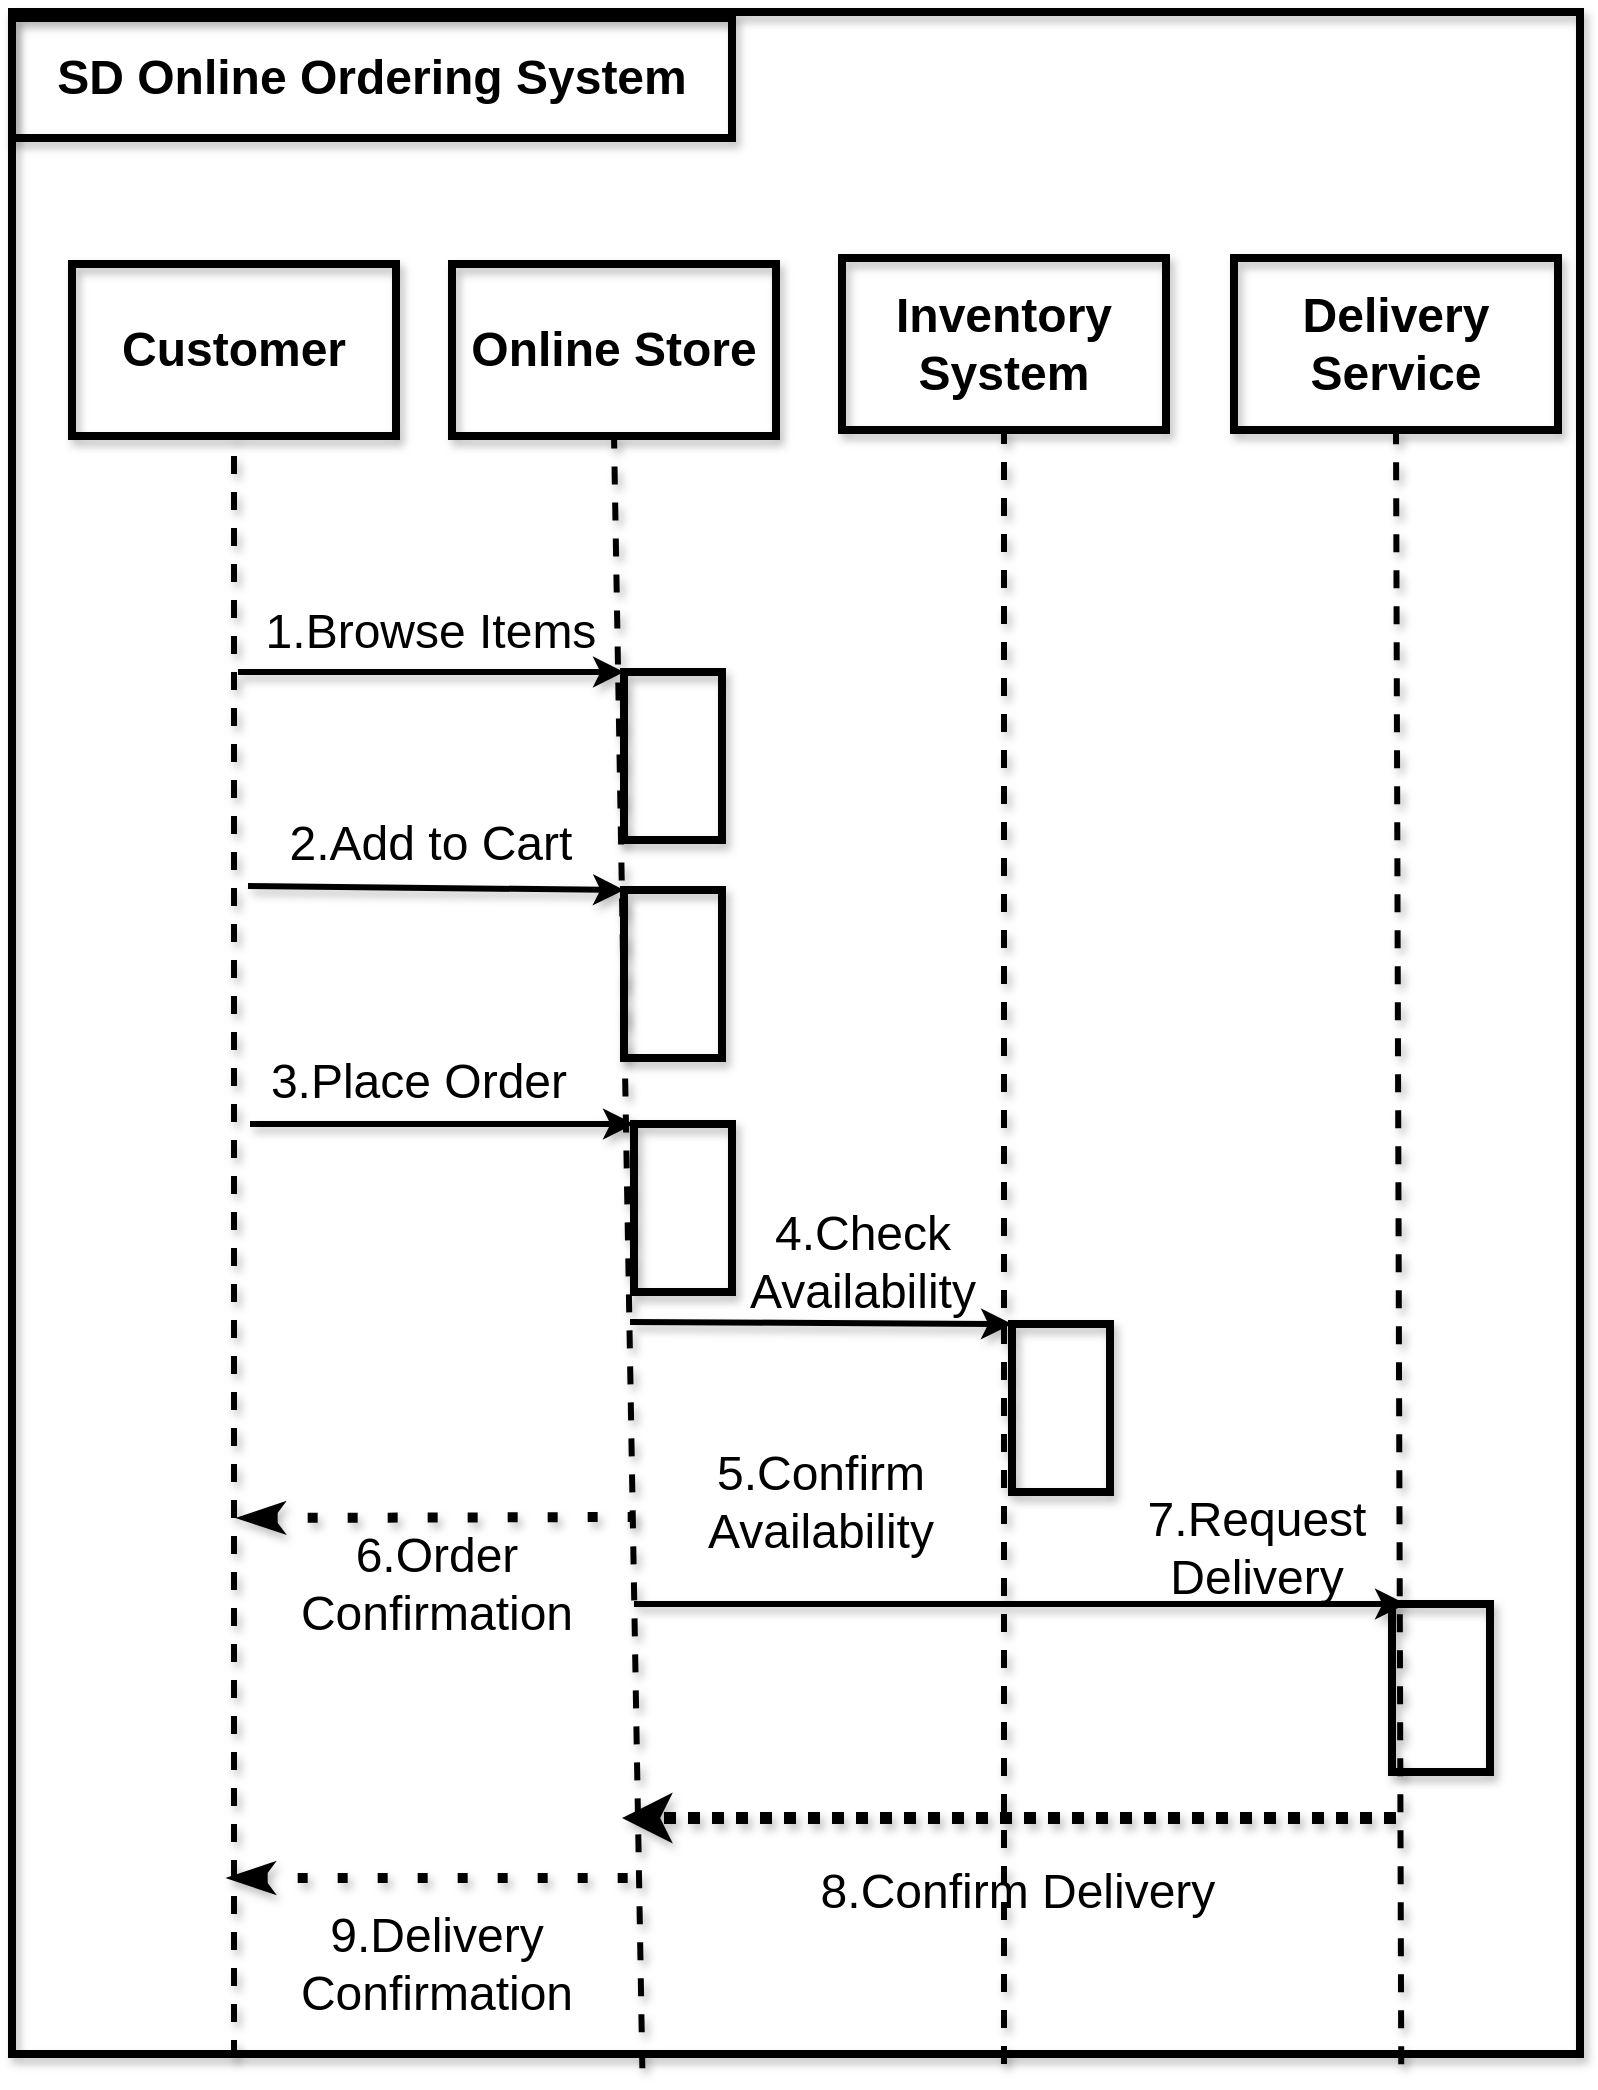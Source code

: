 <mxfile>
    <diagram id="Kt5WEmSe0A2CEMY2801E" name="Page-1">
        <mxGraphModel dx="1640" dy="1130" grid="0" gridSize="10" guides="1" tooltips="1" connect="1" arrows="1" fold="1" page="0" pageScale="1" pageWidth="827" pageHeight="1169" background="#FFFFFF" math="0" shadow="0">
            <root>
                <mxCell id="0"/>
                <mxCell id="1" parent="0"/>
                <mxCell id="2" value="" style="whiteSpace=wrap;html=1;fillColor=none;rounded=0;glass=1;shadow=1;strokeColor=#000000;strokeWidth=4;enumerate=0;" vertex="1" parent="1">
                    <mxGeometry x="17" y="50" width="784" height="1021" as="geometry"/>
                </mxCell>
                <mxCell id="3" value="&lt;font size=&quot;1&quot; color=&quot;#000000&quot;&gt;&lt;b style=&quot;font-size: 24px;&quot;&gt;SD Online Ordering System&lt;/b&gt;&lt;/font&gt;" style="rounded=0;whiteSpace=wrap;html=1;shadow=1;glass=1;strokeColor=#000000;strokeWidth=4;fillColor=none;enumerate=0;" vertex="1" parent="1">
                    <mxGeometry x="17" y="53" width="360" height="60" as="geometry"/>
                </mxCell>
                <mxCell id="4" value="&lt;b&gt;Customer&lt;/b&gt;" style="rounded=0;whiteSpace=wrap;html=1;shadow=1;glass=1;strokeColor=#000000;strokeWidth=4;fontSize=24;fontColor=#000000;fillColor=none;enumerate=0;" vertex="1" parent="1">
                    <mxGeometry x="47" y="176" width="162" height="86" as="geometry"/>
                </mxCell>
                <mxCell id="8" value="&lt;b&gt;Online Store&lt;/b&gt;" style="rounded=0;whiteSpace=wrap;html=1;shadow=1;glass=1;strokeColor=#000000;strokeWidth=4;fontSize=24;fontColor=#000000;fillColor=none;enumerate=0;" vertex="1" parent="1">
                    <mxGeometry x="237" y="176" width="162" height="86" as="geometry"/>
                </mxCell>
                <mxCell id="9" value="&lt;b&gt;Inventory System&lt;/b&gt;" style="rounded=0;whiteSpace=wrap;html=1;shadow=1;glass=1;strokeColor=#000000;strokeWidth=4;fontSize=24;fontColor=#000000;fillColor=none;enumerate=0;" vertex="1" parent="1">
                    <mxGeometry x="432" y="173" width="162" height="86" as="geometry"/>
                </mxCell>
                <mxCell id="10" value="&lt;b&gt;Delivery Service&lt;/b&gt;" style="rounded=0;whiteSpace=wrap;html=1;shadow=1;glass=1;strokeColor=#000000;strokeWidth=4;fontSize=24;fontColor=#000000;fillColor=none;enumerate=0;" vertex="1" parent="1">
                    <mxGeometry x="628" y="173" width="162" height="86" as="geometry"/>
                </mxCell>
                <mxCell id="17" value="" style="endArrow=none;dashed=1;html=1;strokeColor=#000000;strokeWidth=3;fontSize=24;fontColor=#000000;entryX=0.5;entryY=1;entryDx=0;entryDy=0;exitX=0.402;exitY=1.007;exitDx=0;exitDy=0;exitPerimeter=0;rounded=0;shadow=1;enumerate=0;" edge="1" parent="1" source="2" target="8">
                    <mxGeometry width="50" height="50" relative="1" as="geometry">
                        <mxPoint x="373" y="622" as="sourcePoint"/>
                        <mxPoint x="423" y="572" as="targetPoint"/>
                    </mxGeometry>
                </mxCell>
                <mxCell id="18" value="" style="endArrow=none;dashed=1;html=1;strokeColor=#000000;strokeWidth=3;fontSize=24;fontColor=#000000;entryX=0.5;entryY=1;entryDx=0;entryDy=0;rounded=0;shadow=1;enumerate=0;" edge="1" parent="1" target="4">
                    <mxGeometry width="50" height="50" relative="1" as="geometry">
                        <mxPoint x="128" y="1073" as="sourcePoint"/>
                        <mxPoint x="423" y="572" as="targetPoint"/>
                    </mxGeometry>
                </mxCell>
                <mxCell id="19" value="" style="endArrow=none;dashed=1;html=1;strokeColor=#000000;strokeWidth=3;fontSize=24;fontColor=#000000;entryX=0.5;entryY=1;entryDx=0;entryDy=0;rounded=0;shadow=1;enumerate=0;" edge="1" parent="1" target="9">
                    <mxGeometry width="50" height="50" relative="1" as="geometry">
                        <mxPoint x="513" y="1076" as="sourcePoint"/>
                        <mxPoint x="423" y="572" as="targetPoint"/>
                    </mxGeometry>
                </mxCell>
                <mxCell id="20" value="" style="endArrow=none;dashed=1;html=1;strokeColor=#000000;strokeWidth=3;fontSize=24;fontColor=#000000;entryX=0.5;entryY=1;entryDx=0;entryDy=0;exitX=0.886;exitY=1.005;exitDx=0;exitDy=0;exitPerimeter=0;rounded=0;shadow=1;enumerate=0;" edge="1" parent="1" source="2" target="10">
                    <mxGeometry width="50" height="50" relative="1" as="geometry">
                        <mxPoint x="373" y="622" as="sourcePoint"/>
                        <mxPoint x="423" y="572" as="targetPoint"/>
                    </mxGeometry>
                </mxCell>
                <mxCell id="21" value="" style="endArrow=classic;html=1;strokeColor=#000000;strokeWidth=3;fontSize=24;fontColor=#000000;entryX=0;entryY=0;entryDx=0;entryDy=0;rounded=0;shadow=1;enumerate=0;" edge="1" parent="1" target="29">
                    <mxGeometry width="50" height="50" relative="1" as="geometry">
                        <mxPoint x="130" y="380" as="sourcePoint"/>
                        <mxPoint x="310" y="386" as="targetPoint"/>
                    </mxGeometry>
                </mxCell>
                <mxCell id="22" value="" style="endArrow=classic;html=1;strokeColor=#000000;strokeWidth=3;fontSize=24;fontColor=#000000;entryX=0;entryY=0;entryDx=0;entryDy=0;rounded=0;shadow=1;enumerate=0;" edge="1" parent="1" target="31">
                    <mxGeometry width="50" height="50" relative="1" as="geometry">
                        <mxPoint x="135" y="487" as="sourcePoint"/>
                        <mxPoint x="331" y="491" as="targetPoint"/>
                    </mxGeometry>
                </mxCell>
                <mxCell id="23" value="" style="endArrow=classic;html=1;strokeColor=#000000;strokeWidth=3;fontSize=24;fontColor=#000000;entryX=0;entryY=0;entryDx=0;entryDy=0;rounded=0;shadow=1;enumerate=0;" edge="1" parent="1" target="32">
                    <mxGeometry width="50" height="50" relative="1" as="geometry">
                        <mxPoint x="326" y="705" as="sourcePoint"/>
                        <mxPoint x="522" y="709" as="targetPoint"/>
                    </mxGeometry>
                </mxCell>
                <mxCell id="24" value="" style="endArrow=classic;html=1;strokeColor=#000000;strokeWidth=3;fontSize=24;fontColor=#000000;entryX=0;entryY=0;entryDx=0;entryDy=0;rounded=0;shadow=1;enumerate=0;" edge="1" parent="1" target="30">
                    <mxGeometry width="50" height="50" relative="1" as="geometry">
                        <mxPoint x="136" y="606" as="sourcePoint"/>
                        <mxPoint x="332" y="610" as="targetPoint"/>
                    </mxGeometry>
                </mxCell>
                <mxCell id="25" value="" style="endArrow=classic;html=1;strokeColor=#000000;strokeWidth=3;fontSize=24;fontColor=#000000;rounded=0;shadow=1;enumerate=0;" edge="1" parent="1">
                    <mxGeometry width="50" height="50" relative="1" as="geometry">
                        <mxPoint x="328" y="846" as="sourcePoint"/>
                        <mxPoint x="714" y="846" as="targetPoint"/>
                    </mxGeometry>
                </mxCell>
                <mxCell id="29" value="" style="rounded=0;whiteSpace=wrap;html=1;shadow=1;glass=1;strokeColor=#000000;strokeWidth=4;fontSize=24;fontColor=#000000;fillColor=none;enumerate=0;" vertex="1" parent="1">
                    <mxGeometry x="323" y="380" width="49" height="84" as="geometry"/>
                </mxCell>
                <mxCell id="30" value="" style="rounded=0;whiteSpace=wrap;html=1;shadow=1;glass=1;strokeColor=#000000;strokeWidth=4;fontSize=24;fontColor=#000000;fillColor=none;enumerate=0;" vertex="1" parent="1">
                    <mxGeometry x="328" y="606" width="49" height="84" as="geometry"/>
                </mxCell>
                <mxCell id="31" value="" style="rounded=0;whiteSpace=wrap;html=1;shadow=1;glass=1;strokeColor=#000000;strokeWidth=4;fontSize=24;fontColor=#000000;fillColor=none;enumerate=0;" vertex="1" parent="1">
                    <mxGeometry x="323" y="489" width="49" height="84" as="geometry"/>
                </mxCell>
                <mxCell id="32" value="" style="rounded=0;whiteSpace=wrap;html=1;shadow=1;glass=1;strokeColor=#000000;strokeWidth=4;fontSize=24;fontColor=#000000;fillColor=none;enumerate=0;" vertex="1" parent="1">
                    <mxGeometry x="517" y="706" width="49" height="84" as="geometry"/>
                </mxCell>
                <mxCell id="42" style="edgeStyle=none;html=1;strokeColor=#000000;strokeWidth=6;fontSize=24;fontColor=#000000;dashed=1;dashPattern=1 1;rounded=0;shadow=1;enumerate=0;" edge="1" parent="1">
                    <mxGeometry relative="1" as="geometry">
                        <mxPoint x="709" y="953" as="sourcePoint"/>
                        <mxPoint x="322" y="953" as="targetPoint"/>
                    </mxGeometry>
                </mxCell>
                <mxCell id="33" value="" style="rounded=0;whiteSpace=wrap;html=1;shadow=1;glass=1;strokeColor=#000000;strokeWidth=4;fontSize=24;fontColor=#000000;fillColor=none;enumerate=0;" vertex="1" parent="1">
                    <mxGeometry x="707" y="846" width="49" height="84" as="geometry"/>
                </mxCell>
                <mxCell id="34" value="1.Browse Items" style="text;html=1;strokeColor=none;fillColor=none;align=center;verticalAlign=middle;whiteSpace=wrap;rounded=0;shadow=1;glass=1;strokeWidth=4;fontSize=24;fontColor=#000000;enumerate=0;" vertex="1" parent="1">
                    <mxGeometry x="133" y="345" width="187" height="30" as="geometry"/>
                </mxCell>
                <mxCell id="35" value="2.Add to Cart" style="text;html=1;strokeColor=none;fillColor=none;align=center;verticalAlign=middle;whiteSpace=wrap;rounded=0;shadow=1;glass=1;strokeWidth=4;fontSize=24;fontColor=#000000;enumerate=0;" vertex="1" parent="1">
                    <mxGeometry x="133" y="451" width="187" height="30" as="geometry"/>
                </mxCell>
                <mxCell id="36" value="3.Place Order" style="text;html=1;strokeColor=none;fillColor=none;align=center;verticalAlign=middle;whiteSpace=wrap;rounded=0;shadow=1;glass=1;strokeWidth=4;fontSize=24;fontColor=#000000;enumerate=0;" vertex="1" parent="1">
                    <mxGeometry x="127" y="570" width="187" height="30" as="geometry"/>
                </mxCell>
                <mxCell id="37" value="5.Confirm Availability" style="text;html=1;strokeColor=none;fillColor=none;align=center;verticalAlign=middle;whiteSpace=wrap;rounded=0;shadow=1;glass=1;strokeWidth=4;fontSize=24;fontColor=#000000;enumerate=0;" vertex="1" parent="1">
                    <mxGeometry x="328" y="780" width="187" height="30" as="geometry"/>
                </mxCell>
                <mxCell id="38" value="7.Request Delivery" style="text;html=1;strokeColor=none;fillColor=none;align=center;verticalAlign=middle;whiteSpace=wrap;rounded=0;shadow=1;glass=1;strokeWidth=4;fontSize=24;fontColor=#000000;enumerate=0;" vertex="1" parent="1">
                    <mxGeometry x="546" y="803" width="187" height="30" as="geometry"/>
                </mxCell>
                <mxCell id="39" value="8.Confirm Delivery" style="text;html=1;strokeColor=none;fillColor=none;align=center;verticalAlign=middle;whiteSpace=wrap;rounded=0;shadow=1;glass=1;strokeWidth=4;fontSize=24;fontColor=#000000;enumerate=0;" vertex="1" parent="1">
                    <mxGeometry x="372" y="975" width="296" height="30" as="geometry"/>
                </mxCell>
                <mxCell id="40" value="6.Order Confirmation" style="text;html=1;strokeColor=none;fillColor=none;align=center;verticalAlign=middle;whiteSpace=wrap;rounded=0;shadow=1;glass=1;strokeWidth=4;fontSize=24;fontColor=#000000;enumerate=0;" vertex="1" parent="1">
                    <mxGeometry x="136" y="821" width="187" height="30" as="geometry"/>
                </mxCell>
                <mxCell id="41" value="9.Delivery Confirmation" style="text;html=1;strokeColor=none;fillColor=none;align=center;verticalAlign=middle;whiteSpace=wrap;rounded=0;shadow=1;glass=1;strokeWidth=4;fontSize=24;fontColor=#000000;enumerate=0;" vertex="1" parent="1">
                    <mxGeometry x="136" y="1011" width="187" height="30" as="geometry"/>
                </mxCell>
                <mxCell id="43" value="4.Check Availability" style="text;html=1;strokeColor=none;fillColor=none;align=center;verticalAlign=middle;whiteSpace=wrap;rounded=0;shadow=1;glass=1;strokeWidth=4;fontSize=24;fontColor=#000000;enumerate=0;" vertex="1" parent="1">
                    <mxGeometry x="349" y="660" width="187" height="30" as="geometry"/>
                </mxCell>
                <mxCell id="45" value="" style="endArrow=none;dashed=1;html=1;dashPattern=1 3;strokeWidth=5;strokeColor=#000000;fontSize=24;fontColor=#000000;startArrow=classicThin;startFill=1;entryX=0;entryY=0.75;entryDx=0;entryDy=0;rounded=0;shadow=1;enumerate=0;" edge="1" parent="1" target="37">
                    <mxGeometry width="50" height="50" relative="1" as="geometry">
                        <mxPoint x="131" y="803" as="sourcePoint"/>
                        <mxPoint x="136" y="810" as="targetPoint"/>
                    </mxGeometry>
                </mxCell>
                <mxCell id="46" value="" style="endArrow=none;dashed=1;html=1;dashPattern=1 3;strokeWidth=5;strokeColor=#000000;fontSize=24;fontColor=#000000;startArrow=classicThin;startFill=1;rounded=0;shadow=1;enumerate=0;" edge="1" parent="1">
                    <mxGeometry width="50" height="50" relative="1" as="geometry">
                        <mxPoint x="126" y="983" as="sourcePoint"/>
                        <mxPoint x="332" y="983" as="targetPoint"/>
                    </mxGeometry>
                </mxCell>
            </root>
        </mxGraphModel>
    </diagram>
</mxfile>